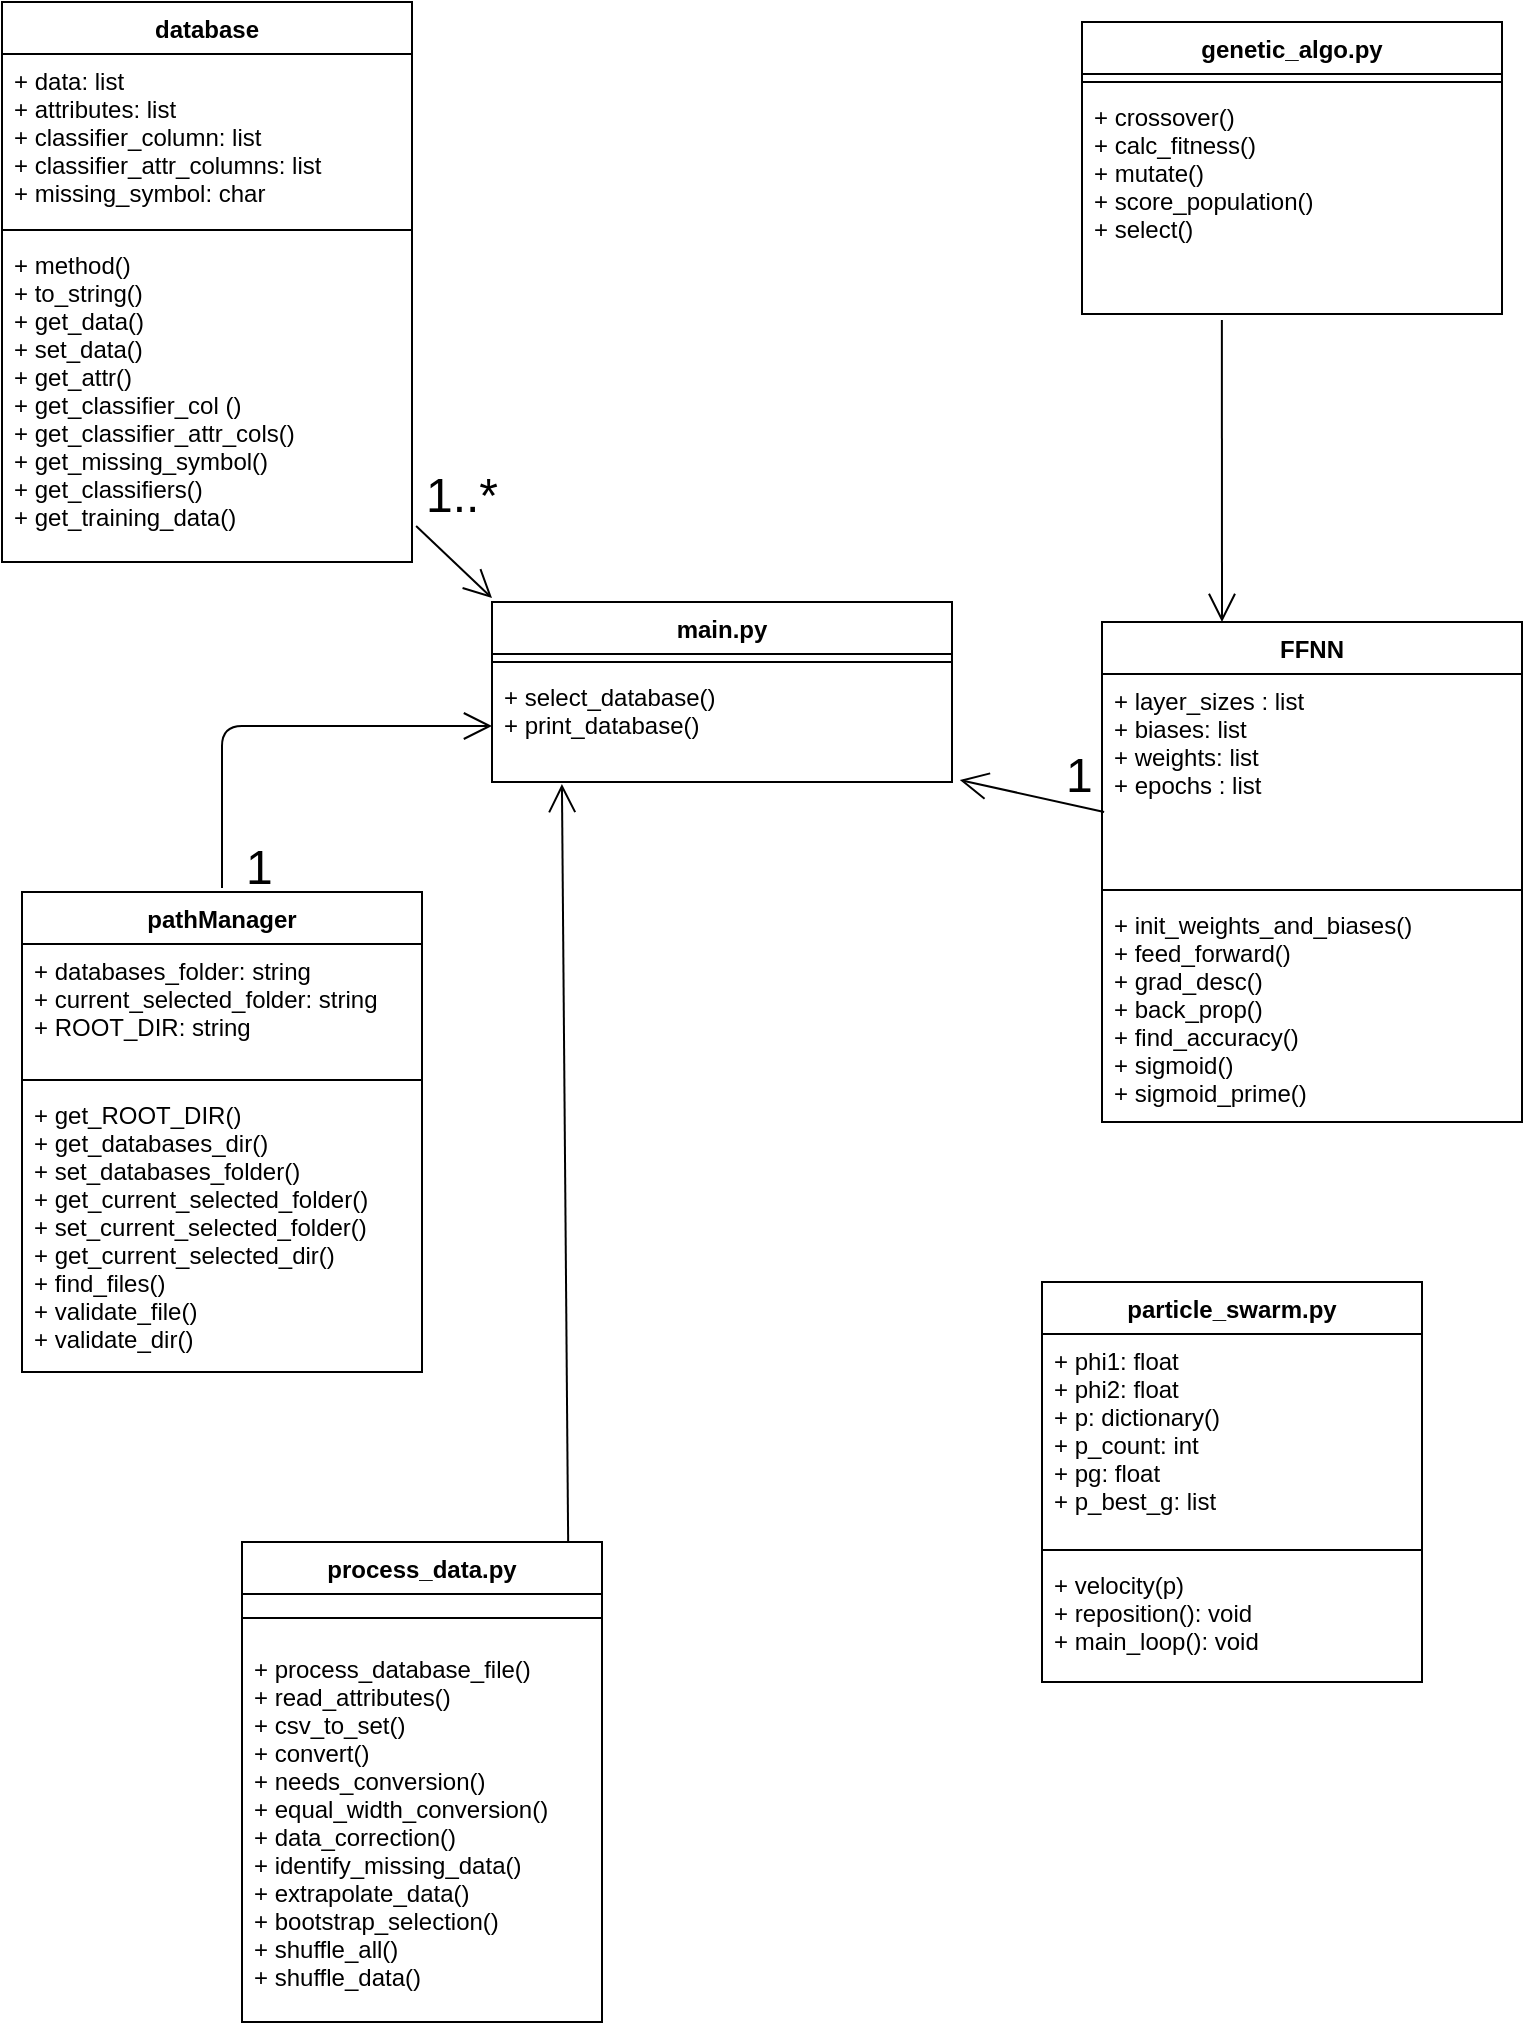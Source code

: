 <mxfile version="12.2.6" type="device" pages="1"><diagram id="L8OJQof_3_BcHFYaSix5" name="Page-1"><mxGraphModel dx="1012" dy="437" grid="1" gridSize="10" guides="1" tooltips="1" connect="1" arrows="1" fold="1" page="1" pageScale="1" pageWidth="850" pageHeight="1100" math="0" shadow="0"><root><mxCell id="0"/><mxCell id="1" parent="0"/><mxCell id="7eL9uP6erd2yK-sSp9nA-1" value="FFNN" style="swimlane;fontStyle=1;align=center;verticalAlign=top;childLayout=stackLayout;horizontal=1;startSize=26;horizontalStack=0;resizeParent=1;resizeParentMax=0;resizeLast=0;collapsible=1;marginBottom=0;" parent="1" vertex="1"><mxGeometry x="610" y="330" width="210" height="250" as="geometry"/></mxCell><mxCell id="7eL9uP6erd2yK-sSp9nA-2" value="+ layer_sizes : list&#10;+ biases: list&#10;+ weights: list&#10;+ epochs : list" style="text;strokeColor=none;fillColor=none;align=left;verticalAlign=top;spacingLeft=4;spacingRight=4;overflow=hidden;rotatable=0;points=[[0,0.5],[1,0.5]];portConstraint=eastwest;" parent="7eL9uP6erd2yK-sSp9nA-1" vertex="1"><mxGeometry y="26" width="210" height="104" as="geometry"/></mxCell><mxCell id="7eL9uP6erd2yK-sSp9nA-3" value="" style="line;strokeWidth=1;fillColor=none;align=left;verticalAlign=middle;spacingTop=-1;spacingLeft=3;spacingRight=3;rotatable=0;labelPosition=right;points=[];portConstraint=eastwest;" parent="7eL9uP6erd2yK-sSp9nA-1" vertex="1"><mxGeometry y="130" width="210" height="8" as="geometry"/></mxCell><mxCell id="7eL9uP6erd2yK-sSp9nA-4" value="+ init_weights_and_biases() &#10;+ feed_forward()&#10;+ grad_desc()&#10;+ back_prop()&#10;+ find_accuracy()&#10;+ sigmoid()&#10;+ sigmoid_prime()" style="text;strokeColor=none;fillColor=none;align=left;verticalAlign=top;spacingLeft=4;spacingRight=4;overflow=hidden;rotatable=0;points=[[0,0.5],[1,0.5]];portConstraint=eastwest;" parent="7eL9uP6erd2yK-sSp9nA-1" vertex="1"><mxGeometry y="138" width="210" height="112" as="geometry"/></mxCell><mxCell id="Jumi7PMJRdtElLumMjU5-5" value="database" style="swimlane;fontStyle=1;align=center;verticalAlign=top;childLayout=stackLayout;horizontal=1;startSize=26;horizontalStack=0;resizeParent=1;resizeParentMax=0;resizeLast=0;collapsible=1;marginBottom=0;" parent="1" vertex="1"><mxGeometry x="60" y="20" width="205" height="280" as="geometry"/></mxCell><mxCell id="Jumi7PMJRdtElLumMjU5-6" value="+ data: list&#10;+ attributes: list&#10;+ classifier_column: list&#10;+ classifier_attr_columns: list&#10;+ missing_symbol: char" style="text;strokeColor=none;fillColor=none;align=left;verticalAlign=top;spacingLeft=4;spacingRight=4;overflow=hidden;rotatable=0;points=[[0,0.5],[1,0.5]];portConstraint=eastwest;" parent="Jumi7PMJRdtElLumMjU5-5" vertex="1"><mxGeometry y="26" width="205" height="84" as="geometry"/></mxCell><mxCell id="Jumi7PMJRdtElLumMjU5-7" value="" style="line;strokeWidth=1;fillColor=none;align=left;verticalAlign=middle;spacingTop=-1;spacingLeft=3;spacingRight=3;rotatable=0;labelPosition=right;points=[];portConstraint=eastwest;" parent="Jumi7PMJRdtElLumMjU5-5" vertex="1"><mxGeometry y="110" width="205" height="8" as="geometry"/></mxCell><mxCell id="Jumi7PMJRdtElLumMjU5-8" value="+ method()&#10;+ to_string()&#10;+ get_data()&#10;+ set_data()&#10;+ get_attr()&#10;+ get_classifier_col ()&#10;+ get_classifier_attr_cols()&#10;+ get_missing_symbol()&#10;+ get_classifiers()&#10;+ get_training_data()" style="text;strokeColor=none;fillColor=none;align=left;verticalAlign=top;spacingLeft=4;spacingRight=4;overflow=hidden;rotatable=0;points=[[0,0.5],[1,0.5]];portConstraint=eastwest;" parent="Jumi7PMJRdtElLumMjU5-5" vertex="1"><mxGeometry y="118" width="205" height="162" as="geometry"/></mxCell><mxCell id="Jumi7PMJRdtElLumMjU5-9" value="main.py" style="swimlane;fontStyle=1;align=center;verticalAlign=top;childLayout=stackLayout;horizontal=1;startSize=26;horizontalStack=0;resizeParent=1;resizeParentMax=0;resizeLast=0;collapsible=1;marginBottom=0;" parent="1" vertex="1"><mxGeometry x="305" y="320" width="230" height="90" as="geometry"/></mxCell><mxCell id="Jumi7PMJRdtElLumMjU5-10" value="" style="line;strokeWidth=1;fillColor=none;align=left;verticalAlign=middle;spacingTop=-1;spacingLeft=3;spacingRight=3;rotatable=0;labelPosition=right;points=[];portConstraint=eastwest;" parent="Jumi7PMJRdtElLumMjU5-9" vertex="1"><mxGeometry y="26" width="230" height="8" as="geometry"/></mxCell><mxCell id="Jumi7PMJRdtElLumMjU5-11" value="+ select_database()&#10;+ print_database()&#10;" style="text;strokeColor=none;fillColor=none;align=left;verticalAlign=top;spacingLeft=4;spacingRight=4;overflow=hidden;rotatable=0;points=[[0,0.5],[1,0.5]];portConstraint=eastwest;" parent="Jumi7PMJRdtElLumMjU5-9" vertex="1"><mxGeometry y="34" width="230" height="56" as="geometry"/></mxCell><mxCell id="Jumi7PMJRdtElLumMjU5-12" value="process_data.py" style="swimlane;fontStyle=1;align=center;verticalAlign=top;childLayout=stackLayout;horizontal=1;startSize=26;horizontalStack=0;resizeParent=1;resizeParentMax=0;resizeLast=0;collapsible=1;marginBottom=0;" parent="1" vertex="1"><mxGeometry x="180" y="790" width="180" height="240" as="geometry"/></mxCell><mxCell id="Jumi7PMJRdtElLumMjU5-14" value="" style="line;strokeWidth=1;fillColor=none;align=left;verticalAlign=middle;spacingTop=-1;spacingLeft=3;spacingRight=3;rotatable=0;labelPosition=right;points=[];portConstraint=eastwest;" parent="Jumi7PMJRdtElLumMjU5-12" vertex="1"><mxGeometry y="26" width="180" height="24" as="geometry"/></mxCell><mxCell id="Jumi7PMJRdtElLumMjU5-15" value="+ process_database_file()&#10;+ read_attributes()&#10;+ csv_to_set()&#10;+ convert()&#10;+ needs_conversion()&#10;+ equal_width_conversion()&#10;+ data_correction()&#10;+ identify_missing_data()&#10;+ extrapolate_data()&#10;+ bootstrap_selection()&#10;+ shuffle_all()&#10;+ shuffle_data()" style="text;strokeColor=none;fillColor=none;align=left;verticalAlign=top;spacingLeft=4;spacingRight=4;overflow=hidden;rotatable=0;points=[[0,0.5],[1,0.5]];portConstraint=eastwest;" parent="Jumi7PMJRdtElLumMjU5-12" vertex="1"><mxGeometry y="50" width="180" height="190" as="geometry"/></mxCell><mxCell id="Jumi7PMJRdtElLumMjU5-16" value="pathManager" style="swimlane;fontStyle=1;align=center;verticalAlign=top;childLayout=stackLayout;horizontal=1;startSize=26;horizontalStack=0;resizeParent=1;resizeParentMax=0;resizeLast=0;collapsible=1;marginBottom=0;" parent="1" vertex="1"><mxGeometry x="70" y="465" width="200" height="240" as="geometry"/></mxCell><mxCell id="Jumi7PMJRdtElLumMjU5-17" value="+ databases_folder: string&#10;+ current_selected_folder: string&#10;+ ROOT_DIR: string" style="text;strokeColor=none;fillColor=none;align=left;verticalAlign=top;spacingLeft=4;spacingRight=4;overflow=hidden;rotatable=0;points=[[0,0.5],[1,0.5]];portConstraint=eastwest;" parent="Jumi7PMJRdtElLumMjU5-16" vertex="1"><mxGeometry y="26" width="200" height="64" as="geometry"/></mxCell><mxCell id="Jumi7PMJRdtElLumMjU5-18" value="" style="line;strokeWidth=1;fillColor=none;align=left;verticalAlign=middle;spacingTop=-1;spacingLeft=3;spacingRight=3;rotatable=0;labelPosition=right;points=[];portConstraint=eastwest;" parent="Jumi7PMJRdtElLumMjU5-16" vertex="1"><mxGeometry y="90" width="200" height="8" as="geometry"/></mxCell><mxCell id="Jumi7PMJRdtElLumMjU5-19" value="+ get_ROOT_DIR()&#10;+ get_databases_dir()&#10;+ set_databases_folder()&#10;+ get_current_selected_folder()&#10;+ set_current_selected_folder()&#10;+ get_current_selected_dir()&#10;+ find_files()&#10;+ validate_file()&#10;+ validate_dir()" style="text;strokeColor=none;fillColor=none;align=left;verticalAlign=top;spacingLeft=4;spacingRight=4;overflow=hidden;rotatable=0;points=[[0,0.5],[1,0.5]];portConstraint=eastwest;" parent="Jumi7PMJRdtElLumMjU5-16" vertex="1"><mxGeometry y="98" width="200" height="142" as="geometry"/></mxCell><mxCell id="7vPzto_WP4I8RrRaIYCW-8" value="" style="endArrow=open;endFill=1;endSize=12;html=1;entryX=0.152;entryY=1.018;entryDx=0;entryDy=0;entryPerimeter=0;exitX=0.906;exitY=0;exitDx=0;exitDy=0;exitPerimeter=0;" parent="1" source="Jumi7PMJRdtElLumMjU5-12" target="Jumi7PMJRdtElLumMjU5-11" edge="1"><mxGeometry width="160" relative="1" as="geometry"><mxPoint x="339" y="790" as="sourcePoint"/><mxPoint x="338" y="480" as="targetPoint"/></mxGeometry></mxCell><mxCell id="7vPzto_WP4I8RrRaIYCW-9" value="" style="endArrow=open;endFill=1;endSize=12;html=1;entryX=0;entryY=-0.022;entryDx=0;entryDy=0;entryPerimeter=0;exitX=1.01;exitY=0.889;exitDx=0;exitDy=0;exitPerimeter=0;" parent="1" source="Jumi7PMJRdtElLumMjU5-8" target="Jumi7PMJRdtElLumMjU5-9" edge="1"><mxGeometry width="160" relative="1" as="geometry"><mxPoint x="440" y="260" as="sourcePoint"/><mxPoint x="600" y="260" as="targetPoint"/></mxGeometry></mxCell><mxCell id="7vPzto_WP4I8RrRaIYCW-10" value="&lt;font style=&quot;font-size: 24px&quot;&gt;1..*&lt;/font&gt;" style="text;html=1;resizable=0;points=[];autosize=1;align=left;verticalAlign=top;spacingTop=-4;" parent="1" vertex="1"><mxGeometry x="270" y="250" width="50" height="20" as="geometry"/></mxCell><mxCell id="7vPzto_WP4I8RrRaIYCW-12" value="" style="endArrow=open;endFill=1;endSize=12;html=1;entryX=0;entryY=0.5;entryDx=0;entryDy=0;" parent="1" target="Jumi7PMJRdtElLumMjU5-11" edge="1"><mxGeometry width="160" relative="1" as="geometry"><mxPoint x="170" y="463" as="sourcePoint"/><mxPoint x="349.04" y="423.976" as="targetPoint"/><Array as="points"><mxPoint x="170" y="382"/></Array></mxGeometry></mxCell><mxCell id="7vPzto_WP4I8RrRaIYCW-13" value="&lt;font style=&quot;font-size: 24px&quot;&gt;1&lt;/font&gt;" style="text;html=1;resizable=0;points=[];autosize=1;align=left;verticalAlign=top;spacingTop=-4;" parent="1" vertex="1"><mxGeometry x="180" y="436" width="30" height="20" as="geometry"/></mxCell><mxCell id="7vPzto_WP4I8RrRaIYCW-21" value="" style="endArrow=open;endFill=1;endSize=12;html=1;entryX=1.017;entryY=0.982;entryDx=0;entryDy=0;entryPerimeter=0;exitX=0.005;exitY=0.663;exitDx=0;exitDy=0;exitPerimeter=0;" parent="1" source="7eL9uP6erd2yK-sSp9nA-2" target="Jumi7PMJRdtElLumMjU5-11" edge="1"><mxGeometry width="160" relative="1" as="geometry"><mxPoint x="251" y="222" as="sourcePoint"/><mxPoint x="304.4" y="320.01" as="targetPoint"/></mxGeometry></mxCell><mxCell id="7vPzto_WP4I8RrRaIYCW-22" value="&lt;font style=&quot;font-size: 24px&quot;&gt;1&lt;/font&gt;" style="text;html=1;resizable=0;points=[];autosize=1;align=left;verticalAlign=top;spacingTop=-4;" parent="1" vertex="1"><mxGeometry x="590" y="390" width="30" height="20" as="geometry"/></mxCell><mxCell id="-SbkaAyXYj9aoxh88sn4-5" value="genetic_algo.py" style="swimlane;fontStyle=1;align=center;verticalAlign=top;childLayout=stackLayout;horizontal=1;startSize=26;horizontalStack=0;resizeParent=1;resizeParentMax=0;resizeLast=0;collapsible=1;marginBottom=0;" parent="1" vertex="1"><mxGeometry x="600" y="30" width="210" height="146" as="geometry"/></mxCell><mxCell id="-SbkaAyXYj9aoxh88sn4-7" value="" style="line;strokeWidth=1;fillColor=none;align=left;verticalAlign=middle;spacingTop=-1;spacingLeft=3;spacingRight=3;rotatable=0;labelPosition=right;points=[];portConstraint=eastwest;" parent="-SbkaAyXYj9aoxh88sn4-5" vertex="1"><mxGeometry y="26" width="210" height="8" as="geometry"/></mxCell><mxCell id="-SbkaAyXYj9aoxh88sn4-8" value="+ crossover() &#10;+ calc_fitness()&#10;+ mutate()&#10;+ score_population()&#10;+ select()" style="text;strokeColor=none;fillColor=none;align=left;verticalAlign=top;spacingLeft=4;spacingRight=4;overflow=hidden;rotatable=0;points=[[0,0.5],[1,0.5]];portConstraint=eastwest;" parent="-SbkaAyXYj9aoxh88sn4-5" vertex="1"><mxGeometry y="34" width="210" height="112" as="geometry"/></mxCell><mxCell id="-SbkaAyXYj9aoxh88sn4-10" value="" style="endArrow=open;endFill=1;endSize=12;html=1;exitX=0.333;exitY=1.027;exitDx=0;exitDy=0;exitPerimeter=0;" parent="1" source="-SbkaAyXYj9aoxh88sn4-8" edge="1"><mxGeometry width="160" relative="1" as="geometry"><mxPoint x="610" y="240" as="sourcePoint"/><mxPoint x="670" y="330" as="targetPoint"/></mxGeometry></mxCell><mxCell id="ZdrOw1gffBRLUM7GDw2P-1" value="particle_swarm.py" style="swimlane;fontStyle=1;align=center;verticalAlign=top;childLayout=stackLayout;horizontal=1;startSize=26;horizontalStack=0;resizeParent=1;resizeParentMax=0;resizeLast=0;collapsible=1;marginBottom=0;" vertex="1" parent="1"><mxGeometry x="580" y="660" width="190" height="200" as="geometry"/></mxCell><mxCell id="ZdrOw1gffBRLUM7GDw2P-2" value="+ phi1: float&#10;+ phi2: float&#10;+ p: dictionary()&#10;+ p_count: int&#10;+ pg: float&#10;+ p_best_g: list" style="text;strokeColor=none;fillColor=none;align=left;verticalAlign=top;spacingLeft=4;spacingRight=4;overflow=hidden;rotatable=0;points=[[0,0.5],[1,0.5]];portConstraint=eastwest;" vertex="1" parent="ZdrOw1gffBRLUM7GDw2P-1"><mxGeometry y="26" width="190" height="104" as="geometry"/></mxCell><mxCell id="ZdrOw1gffBRLUM7GDw2P-3" value="" style="line;strokeWidth=1;fillColor=none;align=left;verticalAlign=middle;spacingTop=-1;spacingLeft=3;spacingRight=3;rotatable=0;labelPosition=right;points=[];portConstraint=eastwest;" vertex="1" parent="ZdrOw1gffBRLUM7GDw2P-1"><mxGeometry y="130" width="190" height="8" as="geometry"/></mxCell><mxCell id="ZdrOw1gffBRLUM7GDw2P-4" value="+ velocity(p)&#10;+ reposition(): void&#10;+ main_loop(): void" style="text;strokeColor=none;fillColor=none;align=left;verticalAlign=top;spacingLeft=4;spacingRight=4;overflow=hidden;rotatable=0;points=[[0,0.5],[1,0.5]];portConstraint=eastwest;" vertex="1" parent="ZdrOw1gffBRLUM7GDw2P-1"><mxGeometry y="138" width="190" height="62" as="geometry"/></mxCell></root></mxGraphModel></diagram></mxfile>